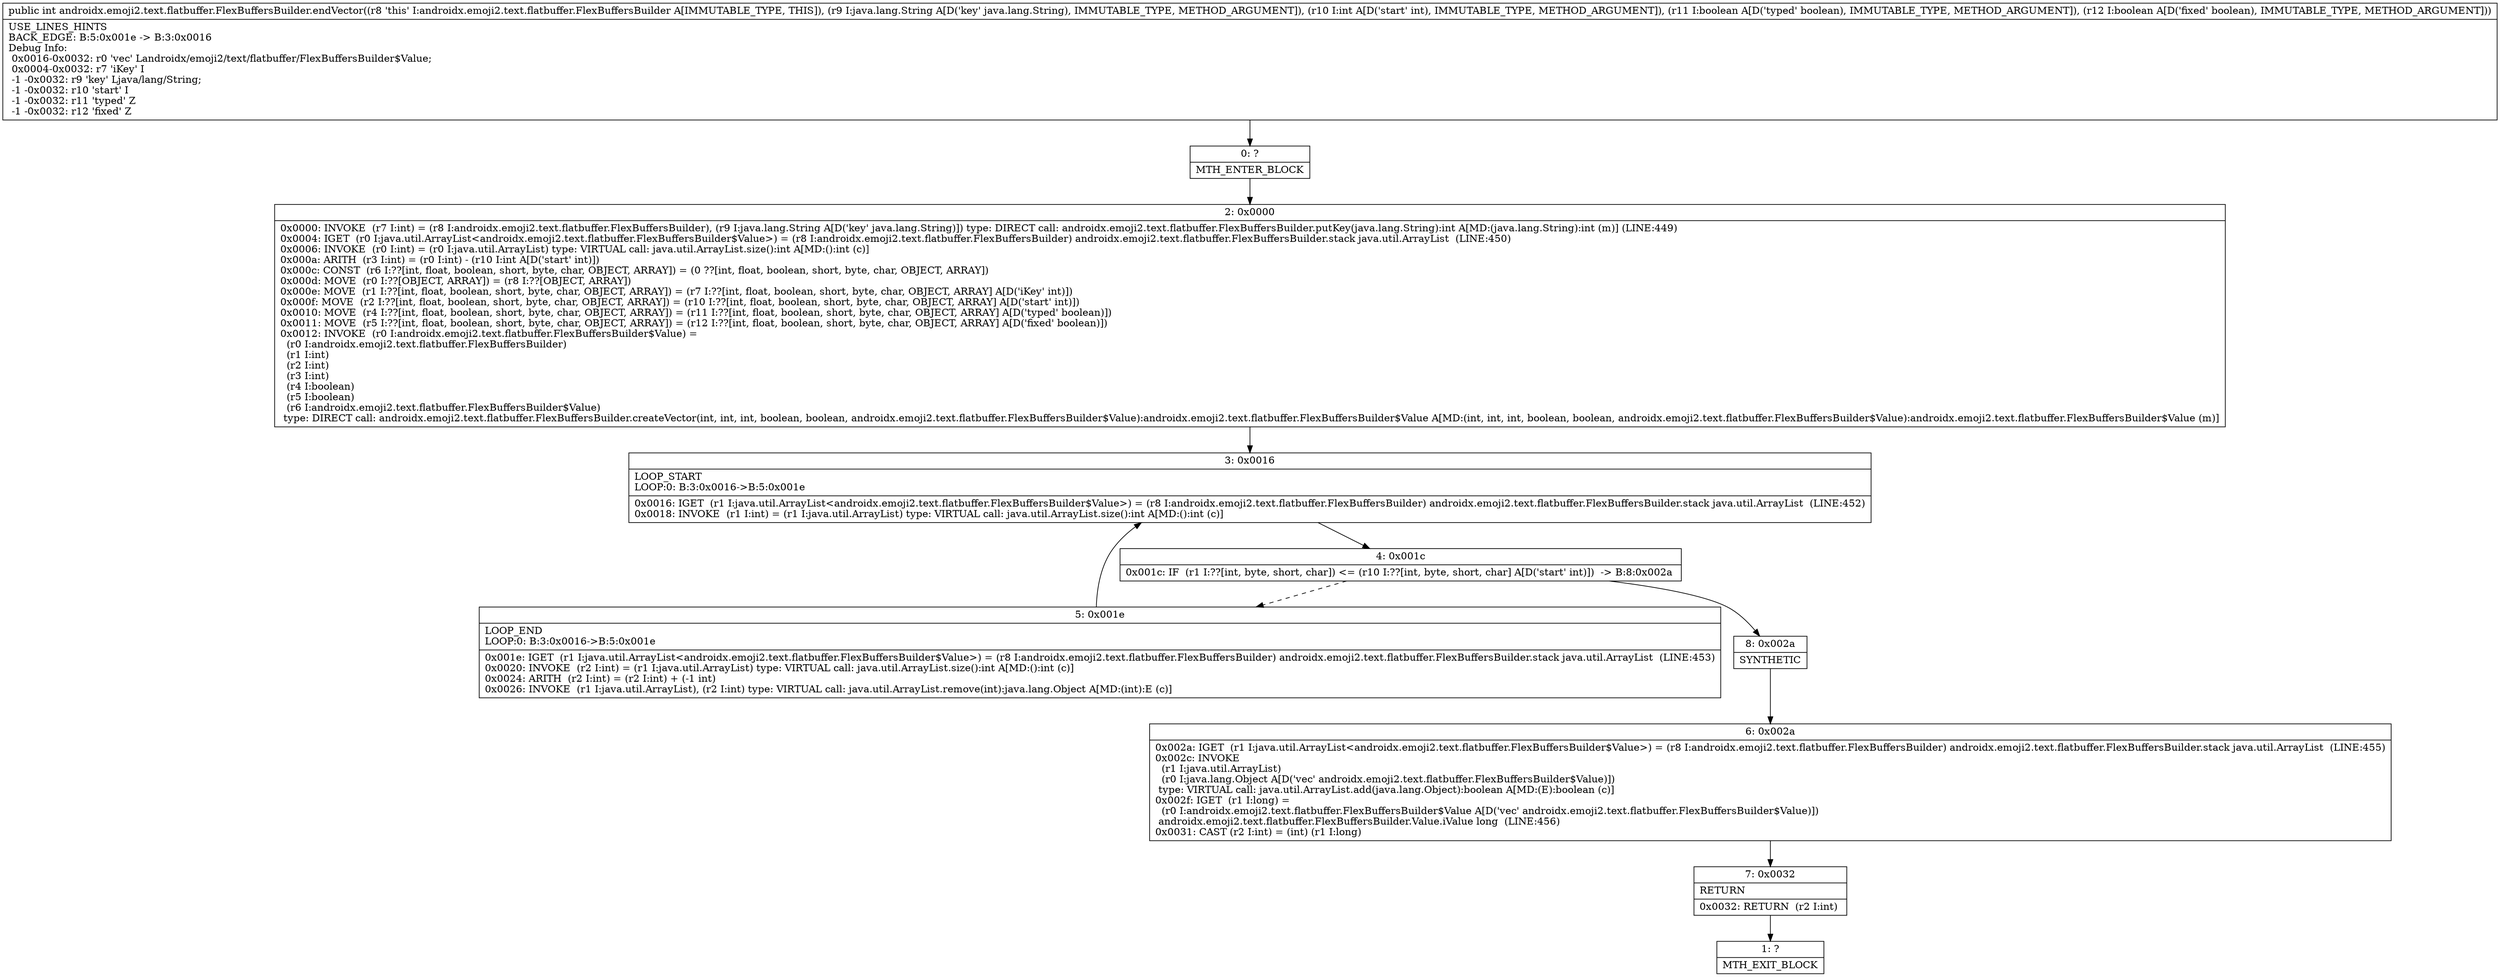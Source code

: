 digraph "CFG forandroidx.emoji2.text.flatbuffer.FlexBuffersBuilder.endVector(Ljava\/lang\/String;IZZ)I" {
Node_0 [shape=record,label="{0\:\ ?|MTH_ENTER_BLOCK\l}"];
Node_2 [shape=record,label="{2\:\ 0x0000|0x0000: INVOKE  (r7 I:int) = (r8 I:androidx.emoji2.text.flatbuffer.FlexBuffersBuilder), (r9 I:java.lang.String A[D('key' java.lang.String)]) type: DIRECT call: androidx.emoji2.text.flatbuffer.FlexBuffersBuilder.putKey(java.lang.String):int A[MD:(java.lang.String):int (m)] (LINE:449)\l0x0004: IGET  (r0 I:java.util.ArrayList\<androidx.emoji2.text.flatbuffer.FlexBuffersBuilder$Value\>) = (r8 I:androidx.emoji2.text.flatbuffer.FlexBuffersBuilder) androidx.emoji2.text.flatbuffer.FlexBuffersBuilder.stack java.util.ArrayList  (LINE:450)\l0x0006: INVOKE  (r0 I:int) = (r0 I:java.util.ArrayList) type: VIRTUAL call: java.util.ArrayList.size():int A[MD:():int (c)]\l0x000a: ARITH  (r3 I:int) = (r0 I:int) \- (r10 I:int A[D('start' int)]) \l0x000c: CONST  (r6 I:??[int, float, boolean, short, byte, char, OBJECT, ARRAY]) = (0 ??[int, float, boolean, short, byte, char, OBJECT, ARRAY]) \l0x000d: MOVE  (r0 I:??[OBJECT, ARRAY]) = (r8 I:??[OBJECT, ARRAY]) \l0x000e: MOVE  (r1 I:??[int, float, boolean, short, byte, char, OBJECT, ARRAY]) = (r7 I:??[int, float, boolean, short, byte, char, OBJECT, ARRAY] A[D('iKey' int)]) \l0x000f: MOVE  (r2 I:??[int, float, boolean, short, byte, char, OBJECT, ARRAY]) = (r10 I:??[int, float, boolean, short, byte, char, OBJECT, ARRAY] A[D('start' int)]) \l0x0010: MOVE  (r4 I:??[int, float, boolean, short, byte, char, OBJECT, ARRAY]) = (r11 I:??[int, float, boolean, short, byte, char, OBJECT, ARRAY] A[D('typed' boolean)]) \l0x0011: MOVE  (r5 I:??[int, float, boolean, short, byte, char, OBJECT, ARRAY]) = (r12 I:??[int, float, boolean, short, byte, char, OBJECT, ARRAY] A[D('fixed' boolean)]) \l0x0012: INVOKE  (r0 I:androidx.emoji2.text.flatbuffer.FlexBuffersBuilder$Value) = \l  (r0 I:androidx.emoji2.text.flatbuffer.FlexBuffersBuilder)\l  (r1 I:int)\l  (r2 I:int)\l  (r3 I:int)\l  (r4 I:boolean)\l  (r5 I:boolean)\l  (r6 I:androidx.emoji2.text.flatbuffer.FlexBuffersBuilder$Value)\l type: DIRECT call: androidx.emoji2.text.flatbuffer.FlexBuffersBuilder.createVector(int, int, int, boolean, boolean, androidx.emoji2.text.flatbuffer.FlexBuffersBuilder$Value):androidx.emoji2.text.flatbuffer.FlexBuffersBuilder$Value A[MD:(int, int, int, boolean, boolean, androidx.emoji2.text.flatbuffer.FlexBuffersBuilder$Value):androidx.emoji2.text.flatbuffer.FlexBuffersBuilder$Value (m)]\l}"];
Node_3 [shape=record,label="{3\:\ 0x0016|LOOP_START\lLOOP:0: B:3:0x0016\-\>B:5:0x001e\l|0x0016: IGET  (r1 I:java.util.ArrayList\<androidx.emoji2.text.flatbuffer.FlexBuffersBuilder$Value\>) = (r8 I:androidx.emoji2.text.flatbuffer.FlexBuffersBuilder) androidx.emoji2.text.flatbuffer.FlexBuffersBuilder.stack java.util.ArrayList  (LINE:452)\l0x0018: INVOKE  (r1 I:int) = (r1 I:java.util.ArrayList) type: VIRTUAL call: java.util.ArrayList.size():int A[MD:():int (c)]\l}"];
Node_4 [shape=record,label="{4\:\ 0x001c|0x001c: IF  (r1 I:??[int, byte, short, char]) \<= (r10 I:??[int, byte, short, char] A[D('start' int)])  \-\> B:8:0x002a \l}"];
Node_5 [shape=record,label="{5\:\ 0x001e|LOOP_END\lLOOP:0: B:3:0x0016\-\>B:5:0x001e\l|0x001e: IGET  (r1 I:java.util.ArrayList\<androidx.emoji2.text.flatbuffer.FlexBuffersBuilder$Value\>) = (r8 I:androidx.emoji2.text.flatbuffer.FlexBuffersBuilder) androidx.emoji2.text.flatbuffer.FlexBuffersBuilder.stack java.util.ArrayList  (LINE:453)\l0x0020: INVOKE  (r2 I:int) = (r1 I:java.util.ArrayList) type: VIRTUAL call: java.util.ArrayList.size():int A[MD:():int (c)]\l0x0024: ARITH  (r2 I:int) = (r2 I:int) + (\-1 int) \l0x0026: INVOKE  (r1 I:java.util.ArrayList), (r2 I:int) type: VIRTUAL call: java.util.ArrayList.remove(int):java.lang.Object A[MD:(int):E (c)]\l}"];
Node_8 [shape=record,label="{8\:\ 0x002a|SYNTHETIC\l}"];
Node_6 [shape=record,label="{6\:\ 0x002a|0x002a: IGET  (r1 I:java.util.ArrayList\<androidx.emoji2.text.flatbuffer.FlexBuffersBuilder$Value\>) = (r8 I:androidx.emoji2.text.flatbuffer.FlexBuffersBuilder) androidx.emoji2.text.flatbuffer.FlexBuffersBuilder.stack java.util.ArrayList  (LINE:455)\l0x002c: INVOKE  \l  (r1 I:java.util.ArrayList)\l  (r0 I:java.lang.Object A[D('vec' androidx.emoji2.text.flatbuffer.FlexBuffersBuilder$Value)])\l type: VIRTUAL call: java.util.ArrayList.add(java.lang.Object):boolean A[MD:(E):boolean (c)]\l0x002f: IGET  (r1 I:long) = \l  (r0 I:androidx.emoji2.text.flatbuffer.FlexBuffersBuilder$Value A[D('vec' androidx.emoji2.text.flatbuffer.FlexBuffersBuilder$Value)])\l androidx.emoji2.text.flatbuffer.FlexBuffersBuilder.Value.iValue long  (LINE:456)\l0x0031: CAST (r2 I:int) = (int) (r1 I:long) \l}"];
Node_7 [shape=record,label="{7\:\ 0x0032|RETURN\l|0x0032: RETURN  (r2 I:int) \l}"];
Node_1 [shape=record,label="{1\:\ ?|MTH_EXIT_BLOCK\l}"];
MethodNode[shape=record,label="{public int androidx.emoji2.text.flatbuffer.FlexBuffersBuilder.endVector((r8 'this' I:androidx.emoji2.text.flatbuffer.FlexBuffersBuilder A[IMMUTABLE_TYPE, THIS]), (r9 I:java.lang.String A[D('key' java.lang.String), IMMUTABLE_TYPE, METHOD_ARGUMENT]), (r10 I:int A[D('start' int), IMMUTABLE_TYPE, METHOD_ARGUMENT]), (r11 I:boolean A[D('typed' boolean), IMMUTABLE_TYPE, METHOD_ARGUMENT]), (r12 I:boolean A[D('fixed' boolean), IMMUTABLE_TYPE, METHOD_ARGUMENT]))  | USE_LINES_HINTS\lBACK_EDGE: B:5:0x001e \-\> B:3:0x0016\lDebug Info:\l  0x0016\-0x0032: r0 'vec' Landroidx\/emoji2\/text\/flatbuffer\/FlexBuffersBuilder$Value;\l  0x0004\-0x0032: r7 'iKey' I\l  \-1 \-0x0032: r9 'key' Ljava\/lang\/String;\l  \-1 \-0x0032: r10 'start' I\l  \-1 \-0x0032: r11 'typed' Z\l  \-1 \-0x0032: r12 'fixed' Z\l}"];
MethodNode -> Node_0;Node_0 -> Node_2;
Node_2 -> Node_3;
Node_3 -> Node_4;
Node_4 -> Node_5[style=dashed];
Node_4 -> Node_8;
Node_5 -> Node_3;
Node_8 -> Node_6;
Node_6 -> Node_7;
Node_7 -> Node_1;
}

